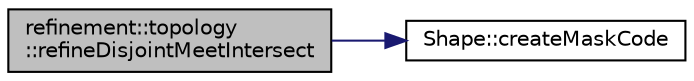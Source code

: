 digraph "refinement::topology::refineDisjointMeetIntersect"
{
 // LATEX_PDF_SIZE
  bgcolor="transparent";
  edge [fontname="Helvetica",fontsize="10",labelfontname="Helvetica",labelfontsize="10"];
  node [fontname="Helvetica",fontsize="10",shape=record];
  rankdir="LR";
  Node1 [label="refinement::topology\l::refineDisjointMeetIntersect",height=0.2,width=0.4,color="black", fillcolor="grey75", style="filled", fontcolor="black",tooltip="Refines for the disjoint, meet and intersect relation predicates (no containment)."];
  Node1 -> Node2 [color="midnightblue",fontsize="10",style="solid",fontname="Helvetica"];
  Node2 [label="Shape::createMaskCode",height=0.2,width=0.4,color="black",URL="$structShape.html#a8d5735d6c5c38337ce7ed591e1134109",tooltip="Generates and returns the DE-9IM mask of this geometry (as R) with the input geometry (as S)"];
}
